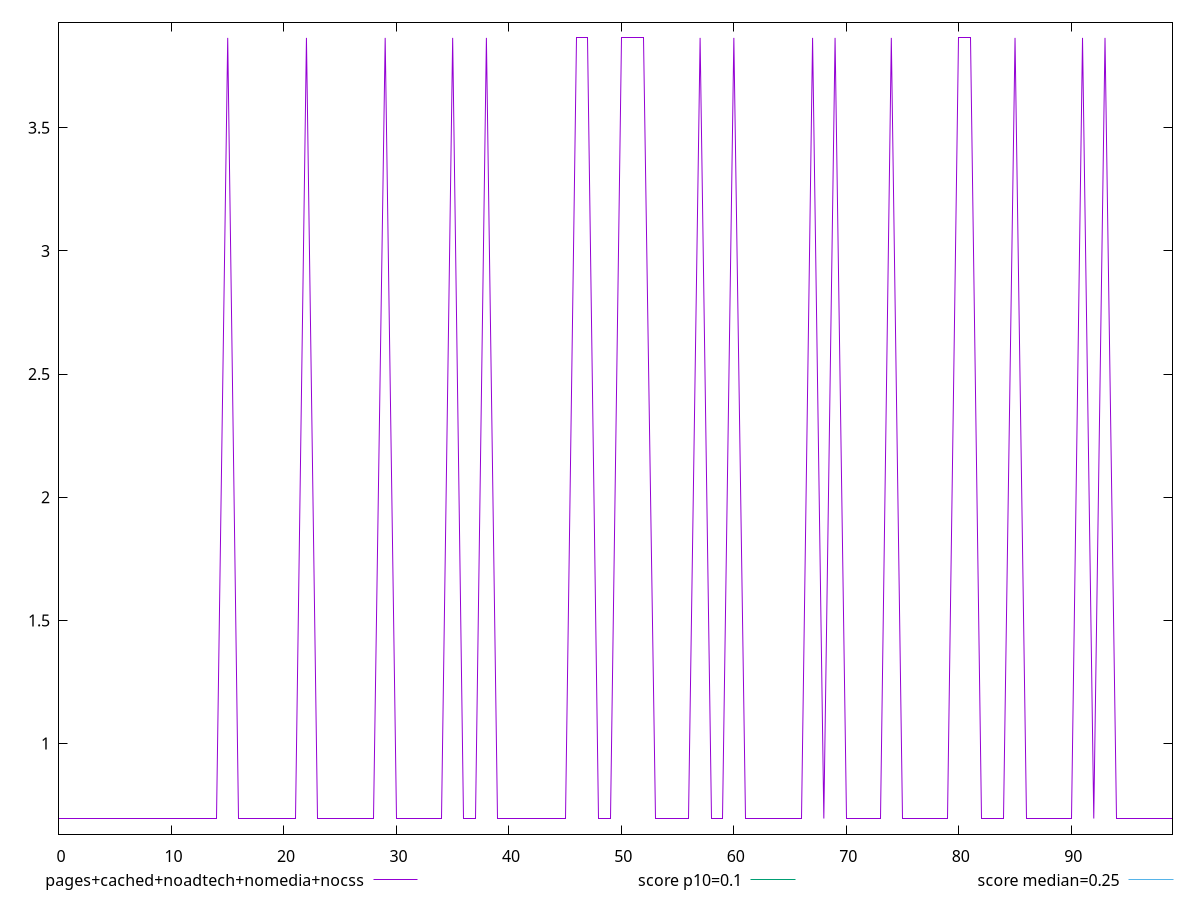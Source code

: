 reset

$pagesCachedNoadtechNomediaNocss <<EOF
0 0.6958385416666666
1 0.6958385416666666
2 0.6958385416666666
3 0.6958385416666666
4 0.6958385416666666
5 0.6958385416666666
6 0.6958385416666666
7 0.6958385416666666
8 0.6958385416666666
9 0.6958385416666666
10 0.6958385416666666
11 0.6958385416666666
12 0.6958385416666666
13 0.6958385416666666
14 0.6958385416666666
15 3.864670138888889
16 0.6958385416666666
17 0.6958385416666666
18 0.6958385416666666
19 0.6958385416666666
20 0.6958385416666666
21 0.6958385416666666
22 3.864670138888889
23 0.6958385416666666
24 0.6958385416666666
25 0.6958385416666666
26 0.6958385416666666
27 0.6958385416666666
28 0.6958385416666666
29 3.864670138888889
30 0.6958385416666666
31 0.6958385416666666
32 0.6958385416666666
33 0.6958385416666666
34 0.6958385416666666
35 3.864670138888889
36 0.6958385416666666
37 0.6958385416666666
38 3.864670138888889
39 0.6958385416666666
40 0.6958385416666666
41 0.6958385416666666
42 0.6958385416666666
43 0.6958385416666666
44 0.6958385416666666
45 0.6958385416666666
46 3.864670138888889
47 3.864670138888889
48 0.6958385416666666
49 0.6958385416666666
50 3.864670138888889
51 3.864670138888889
52 3.864670138888889
53 0.6958385416666666
54 0.6958385416666666
55 0.6958385416666666
56 0.6958385416666666
57 3.864670138888889
58 0.6958385416666666
59 0.6958385416666666
60 3.864670138888889
61 0.6958385416666666
62 0.6958385416666666
63 0.6958385416666666
64 0.6958385416666666
65 0.6958385416666666
66 0.6958385416666666
67 3.864670138888889
68 0.6958385416666666
69 3.864670138888889
70 0.6958385416666666
71 0.6958385416666666
72 0.6958385416666666
73 0.6958385416666666
74 3.864670138888889
75 0.6958385416666666
76 0.6958385416666666
77 0.6958385416666666
78 0.6958385416666666
79 0.6958385416666666
80 3.864670138888889
81 3.864670138888889
82 0.6958385416666666
83 0.6958385416666666
84 0.6958385416666666
85 3.864670138888889
86 0.6958385416666666
87 0.6958385416666666
88 0.6958385416666666
89 0.6958385416666666
90 0.6958385416666666
91 3.864670138888889
92 0.6958385416666666
93 3.864670138888889
94 0.6958385416666666
95 0.6958385416666666
96 0.6958385416666666
97 0.6958385416666666
98 0.6958385416666666
99 0.6958385416666666
EOF

set key outside below
set xrange [0:99]
set yrange [0.6324619097222222:3.9280467708333338]
set trange [0.6324619097222222:3.9280467708333338]
set terminal svg size 640, 500 enhanced background rgb 'white'
set output "report_00026_2021-02-22T21:38:55.199Z/cumulative-layout-shift/comparison/line/4_vs_5.svg"

plot $pagesCachedNoadtechNomediaNocss title "pages+cached+noadtech+nomedia+nocss" with line, \
     0.1 title "score p10=0.1", \
     0.25 title "score median=0.25"

reset
